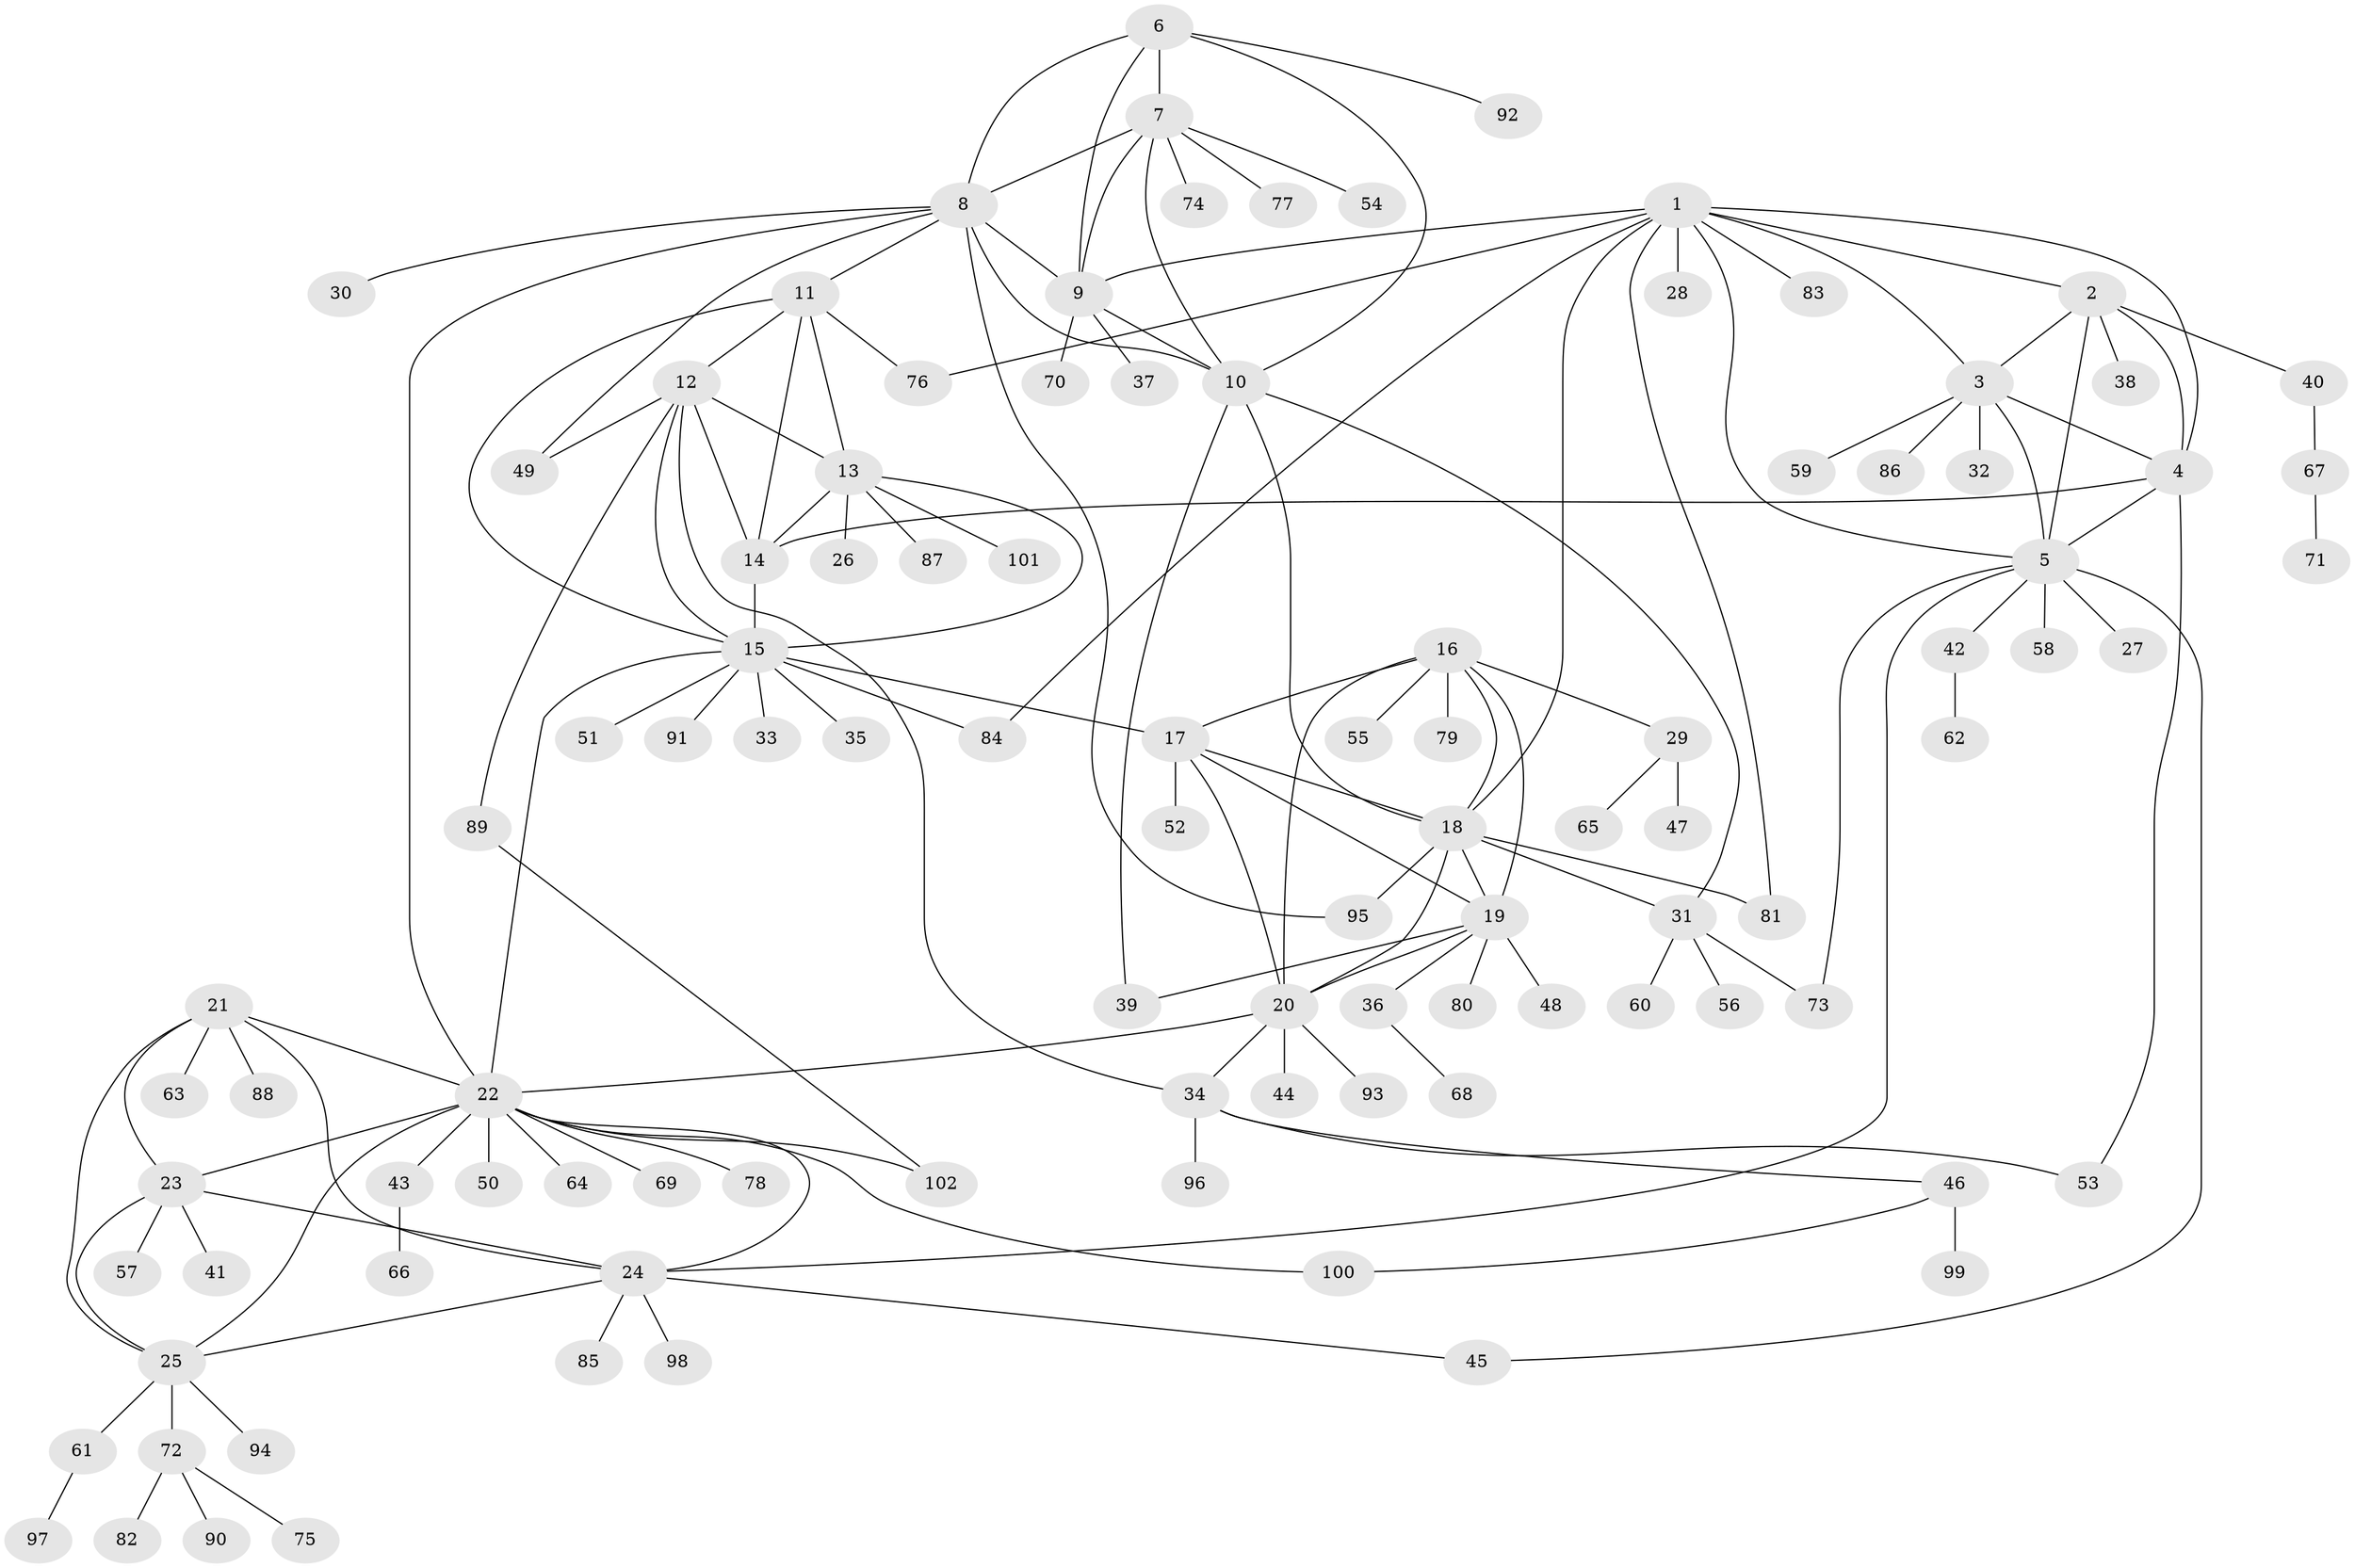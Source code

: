 // Generated by graph-tools (version 1.1) at 2025/50/03/09/25 03:50:29]
// undirected, 102 vertices, 150 edges
graph export_dot {
graph [start="1"]
  node [color=gray90,style=filled];
  1;
  2;
  3;
  4;
  5;
  6;
  7;
  8;
  9;
  10;
  11;
  12;
  13;
  14;
  15;
  16;
  17;
  18;
  19;
  20;
  21;
  22;
  23;
  24;
  25;
  26;
  27;
  28;
  29;
  30;
  31;
  32;
  33;
  34;
  35;
  36;
  37;
  38;
  39;
  40;
  41;
  42;
  43;
  44;
  45;
  46;
  47;
  48;
  49;
  50;
  51;
  52;
  53;
  54;
  55;
  56;
  57;
  58;
  59;
  60;
  61;
  62;
  63;
  64;
  65;
  66;
  67;
  68;
  69;
  70;
  71;
  72;
  73;
  74;
  75;
  76;
  77;
  78;
  79;
  80;
  81;
  82;
  83;
  84;
  85;
  86;
  87;
  88;
  89;
  90;
  91;
  92;
  93;
  94;
  95;
  96;
  97;
  98;
  99;
  100;
  101;
  102;
  1 -- 2;
  1 -- 3;
  1 -- 4;
  1 -- 5;
  1 -- 9;
  1 -- 18;
  1 -- 28;
  1 -- 76;
  1 -- 81;
  1 -- 83;
  1 -- 84;
  2 -- 3;
  2 -- 4;
  2 -- 5;
  2 -- 38;
  2 -- 40;
  3 -- 4;
  3 -- 5;
  3 -- 32;
  3 -- 59;
  3 -- 86;
  4 -- 5;
  4 -- 14;
  4 -- 53;
  5 -- 24;
  5 -- 27;
  5 -- 42;
  5 -- 45;
  5 -- 58;
  5 -- 73;
  6 -- 7;
  6 -- 8;
  6 -- 9;
  6 -- 10;
  6 -- 92;
  7 -- 8;
  7 -- 9;
  7 -- 10;
  7 -- 54;
  7 -- 74;
  7 -- 77;
  8 -- 9;
  8 -- 10;
  8 -- 11;
  8 -- 22;
  8 -- 30;
  8 -- 49;
  8 -- 95;
  9 -- 10;
  9 -- 37;
  9 -- 70;
  10 -- 18;
  10 -- 31;
  10 -- 39;
  11 -- 12;
  11 -- 13;
  11 -- 14;
  11 -- 15;
  11 -- 76;
  12 -- 13;
  12 -- 14;
  12 -- 15;
  12 -- 34;
  12 -- 49;
  12 -- 89;
  13 -- 14;
  13 -- 15;
  13 -- 26;
  13 -- 87;
  13 -- 101;
  14 -- 15;
  15 -- 17;
  15 -- 22;
  15 -- 33;
  15 -- 35;
  15 -- 51;
  15 -- 84;
  15 -- 91;
  16 -- 17;
  16 -- 18;
  16 -- 19;
  16 -- 20;
  16 -- 29;
  16 -- 55;
  16 -- 79;
  17 -- 18;
  17 -- 19;
  17 -- 20;
  17 -- 52;
  18 -- 19;
  18 -- 20;
  18 -- 31;
  18 -- 81;
  18 -- 95;
  19 -- 20;
  19 -- 36;
  19 -- 39;
  19 -- 48;
  19 -- 80;
  20 -- 22;
  20 -- 34;
  20 -- 44;
  20 -- 93;
  21 -- 22;
  21 -- 23;
  21 -- 24;
  21 -- 25;
  21 -- 63;
  21 -- 88;
  22 -- 23;
  22 -- 24;
  22 -- 25;
  22 -- 43;
  22 -- 50;
  22 -- 64;
  22 -- 69;
  22 -- 78;
  22 -- 100;
  22 -- 102;
  23 -- 24;
  23 -- 25;
  23 -- 41;
  23 -- 57;
  24 -- 25;
  24 -- 45;
  24 -- 85;
  24 -- 98;
  25 -- 61;
  25 -- 72;
  25 -- 94;
  29 -- 47;
  29 -- 65;
  31 -- 56;
  31 -- 60;
  31 -- 73;
  34 -- 46;
  34 -- 53;
  34 -- 96;
  36 -- 68;
  40 -- 67;
  42 -- 62;
  43 -- 66;
  46 -- 99;
  46 -- 100;
  61 -- 97;
  67 -- 71;
  72 -- 75;
  72 -- 82;
  72 -- 90;
  89 -- 102;
}
